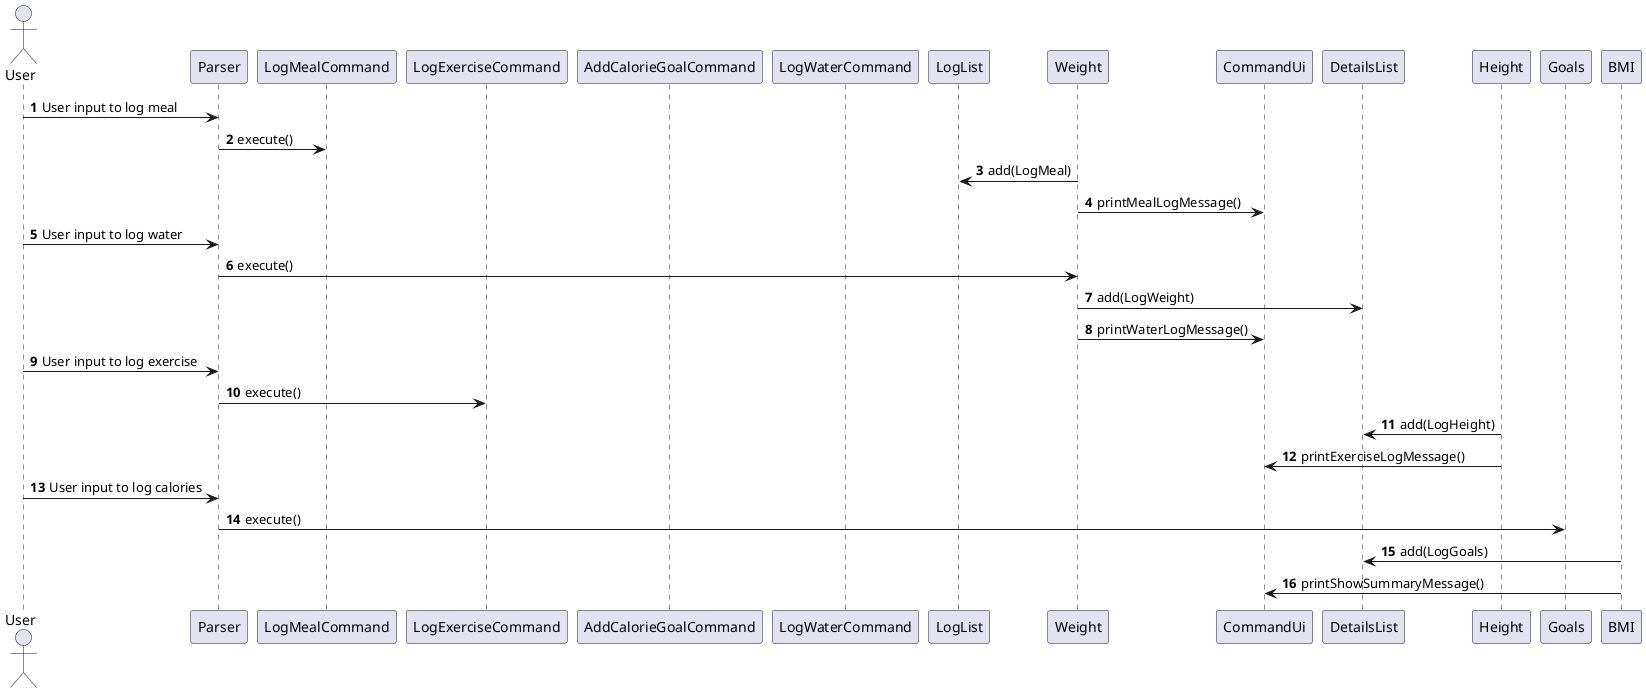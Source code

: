 @startuml
autonumber

actor User
participant Parser
participant "LogMealCommand" as Meal
participant "LogWaterCommand" as Water
participant "LogExerciseCommand" as Exercise
participant "AddCalorieGoalCommand" as Calorie
participant "AddWaterGoalCommand" as Water
participant "LogList" as LogList

User -> Parser : User input to log meal
Parser -> Meal : execute()
Weight -> LogList : add(LogMeal)
Weight -> CommandUi : printMealLogMessage()

User -> Parser : User input to log water
Parser -> Weight : execute()
Weight -> DetailsList : add(LogWeight)
Weight -> CommandUi : printWaterLogMessage()

User -> Parser : User input to log exercise
Parser -> Exercise : execute()
Height -> DetailsList : add(LogHeight)
Height -> CommandUi : printExerciseLogMessage()

User -> Parser : User input to log calories
Parser -> Goals : execute()
BMI -> DetailsList : add(LogGoals)
BMI -> CommandUi : printShowSummaryMessage()

@enduml